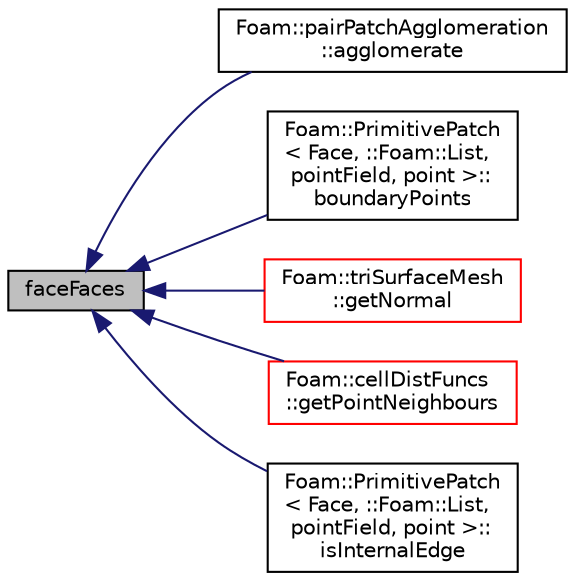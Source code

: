 digraph "faceFaces"
{
  bgcolor="transparent";
  edge [fontname="Helvetica",fontsize="10",labelfontname="Helvetica",labelfontsize="10"];
  node [fontname="Helvetica",fontsize="10",shape=record];
  rankdir="LR";
  Node1400 [label="faceFaces",height=0.2,width=0.4,color="black", fillcolor="grey75", style="filled", fontcolor="black"];
  Node1400 -> Node1401 [dir="back",color="midnightblue",fontsize="10",style="solid",fontname="Helvetica"];
  Node1401 [label="Foam::pairPatchAgglomeration\l::agglomerate",height=0.2,width=0.4,color="black",URL="$a24425.html#a8a7e2d0d92c331c4f8b11e23e849f739",tooltip="Agglomerate patch. "];
  Node1400 -> Node1402 [dir="back",color="midnightblue",fontsize="10",style="solid",fontname="Helvetica"];
  Node1402 [label="Foam::PrimitivePatch\l\< Face, ::Foam::List,\l pointField, point \>::\lboundaryPoints",height=0.2,width=0.4,color="black",URL="$a28693.html#aba640bb77ef6cad63d5e791718fe3732",tooltip="Return list of boundary points,. "];
  Node1400 -> Node1403 [dir="back",color="midnightblue",fontsize="10",style="solid",fontname="Helvetica"];
  Node1403 [label="Foam::triSurfaceMesh\l::getNormal",height=0.2,width=0.4,color="red",URL="$a26393.html#aa9abdb9ffe5f3cb1c2992ccb3bcc9e48",tooltip="From a set of points and indices get the normal. "];
  Node1400 -> Node1423 [dir="back",color="midnightblue",fontsize="10",style="solid",fontname="Helvetica"];
  Node1423 [label="Foam::cellDistFuncs\l::getPointNeighbours",height=0.2,width=0.4,color="red",URL="$a26089.html#a0ecffee7f2899726da06c669f4da4bdf",tooltip="Get faces sharing point with face on patch. "];
  Node1400 -> Node1433 [dir="back",color="midnightblue",fontsize="10",style="solid",fontname="Helvetica"];
  Node1433 [label="Foam::PrimitivePatch\l\< Face, ::Foam::List,\l pointField, point \>::\lisInternalEdge",height=0.2,width=0.4,color="black",URL="$a28693.html#ac2458a175e66b555e443539d6c726e06",tooltip="Is internal edge? "];
}
